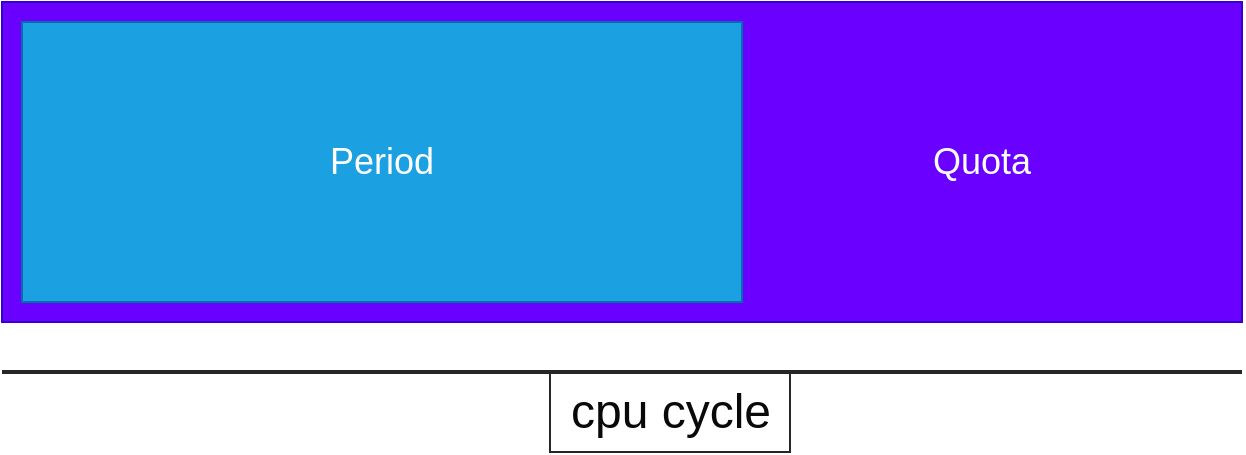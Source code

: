 <mxfile version="24.7.8">
  <diagram name="Page-1" id="sroVinCL45RI0fzXzbz1">
    <mxGraphModel dx="1172" dy="694" grid="1" gridSize="10" guides="1" tooltips="1" connect="1" arrows="1" fold="1" page="1" pageScale="1" pageWidth="827" pageHeight="1169" math="0" shadow="0">
      <root>
        <mxCell id="0" />
        <mxCell id="1" parent="0" />
        <mxCell id="ssgUY-t73uxZaMmEyoHi-1" value="&lt;blockquote style=&quot;margin: 0 0 0 40px; border: none; padding: 0px;&quot;&gt;&lt;blockquote style=&quot;margin: 0 0 0 40px; border: none; padding: 0px;&quot;&gt;&lt;blockquote style=&quot;margin: 0 0 0 40px; border: none; padding: 0px;&quot;&gt;&lt;blockquote style=&quot;margin: 0 0 0 40px; border: none; padding: 0px;&quot;&gt;&lt;blockquote style=&quot;margin: 0 0 0 40px; border: none; padding: 0px;&quot;&gt;&lt;blockquote style=&quot;margin: 0 0 0 40px; border: none; padding: 0px;&quot;&gt;&lt;blockquote style=&quot;margin: 0 0 0 40px; border: none; padding: 0px;&quot;&gt;&lt;blockquote style=&quot;margin: 0 0 0 40px; border: none; padding: 0px;&quot;&gt;&lt;blockquote style=&quot;margin: 0 0 0 40px; border: none; padding: 0px;&quot;&gt;&lt;font style=&quot;font-size: 18px;&quot;&gt;Quota&lt;/font&gt;&lt;/blockquote&gt;&lt;/blockquote&gt;&lt;/blockquote&gt;&lt;/blockquote&gt;&lt;/blockquote&gt;&lt;/blockquote&gt;&lt;/blockquote&gt;&lt;/blockquote&gt;&lt;/blockquote&gt;" style="rounded=0;whiteSpace=wrap;html=1;fillColor=#6a00ff;fontColor=#ffffff;strokeColor=#3700CC;" parent="1" vertex="1">
          <mxGeometry x="80" y="280" width="620" height="160" as="geometry" />
        </mxCell>
        <mxCell id="ssgUY-t73uxZaMmEyoHi-3" value="&lt;font style=&quot;font-size: 18px;&quot;&gt;Period&lt;/font&gt;" style="rounded=0;whiteSpace=wrap;html=1;fillColor=#1ba1e2;fontColor=#ffffff;strokeColor=#006EAF;" parent="1" vertex="1">
          <mxGeometry x="90" y="290" width="360" height="140" as="geometry" />
        </mxCell>
        <mxCell id="ssgUY-t73uxZaMmEyoHi-4" value="" style="line;strokeWidth=2;html=1;strokeColor=#262626;" parent="1" vertex="1">
          <mxGeometry x="80" y="460" width="620" height="10" as="geometry" />
        </mxCell>
        <mxCell id="ssgUY-t73uxZaMmEyoHi-5" value="&lt;font color=&quot;#0a0909&quot; style=&quot;font-size: 24px;&quot;&gt;cpu cycle&lt;/font&gt;" style="text;html=1;align=center;verticalAlign=middle;resizable=0;points=[];autosize=1;strokeColor=#262626;fillColor=none;" parent="1" vertex="1">
          <mxGeometry x="354" y="465" width="120" height="40" as="geometry" />
        </mxCell>
      </root>
    </mxGraphModel>
  </diagram>
</mxfile>
